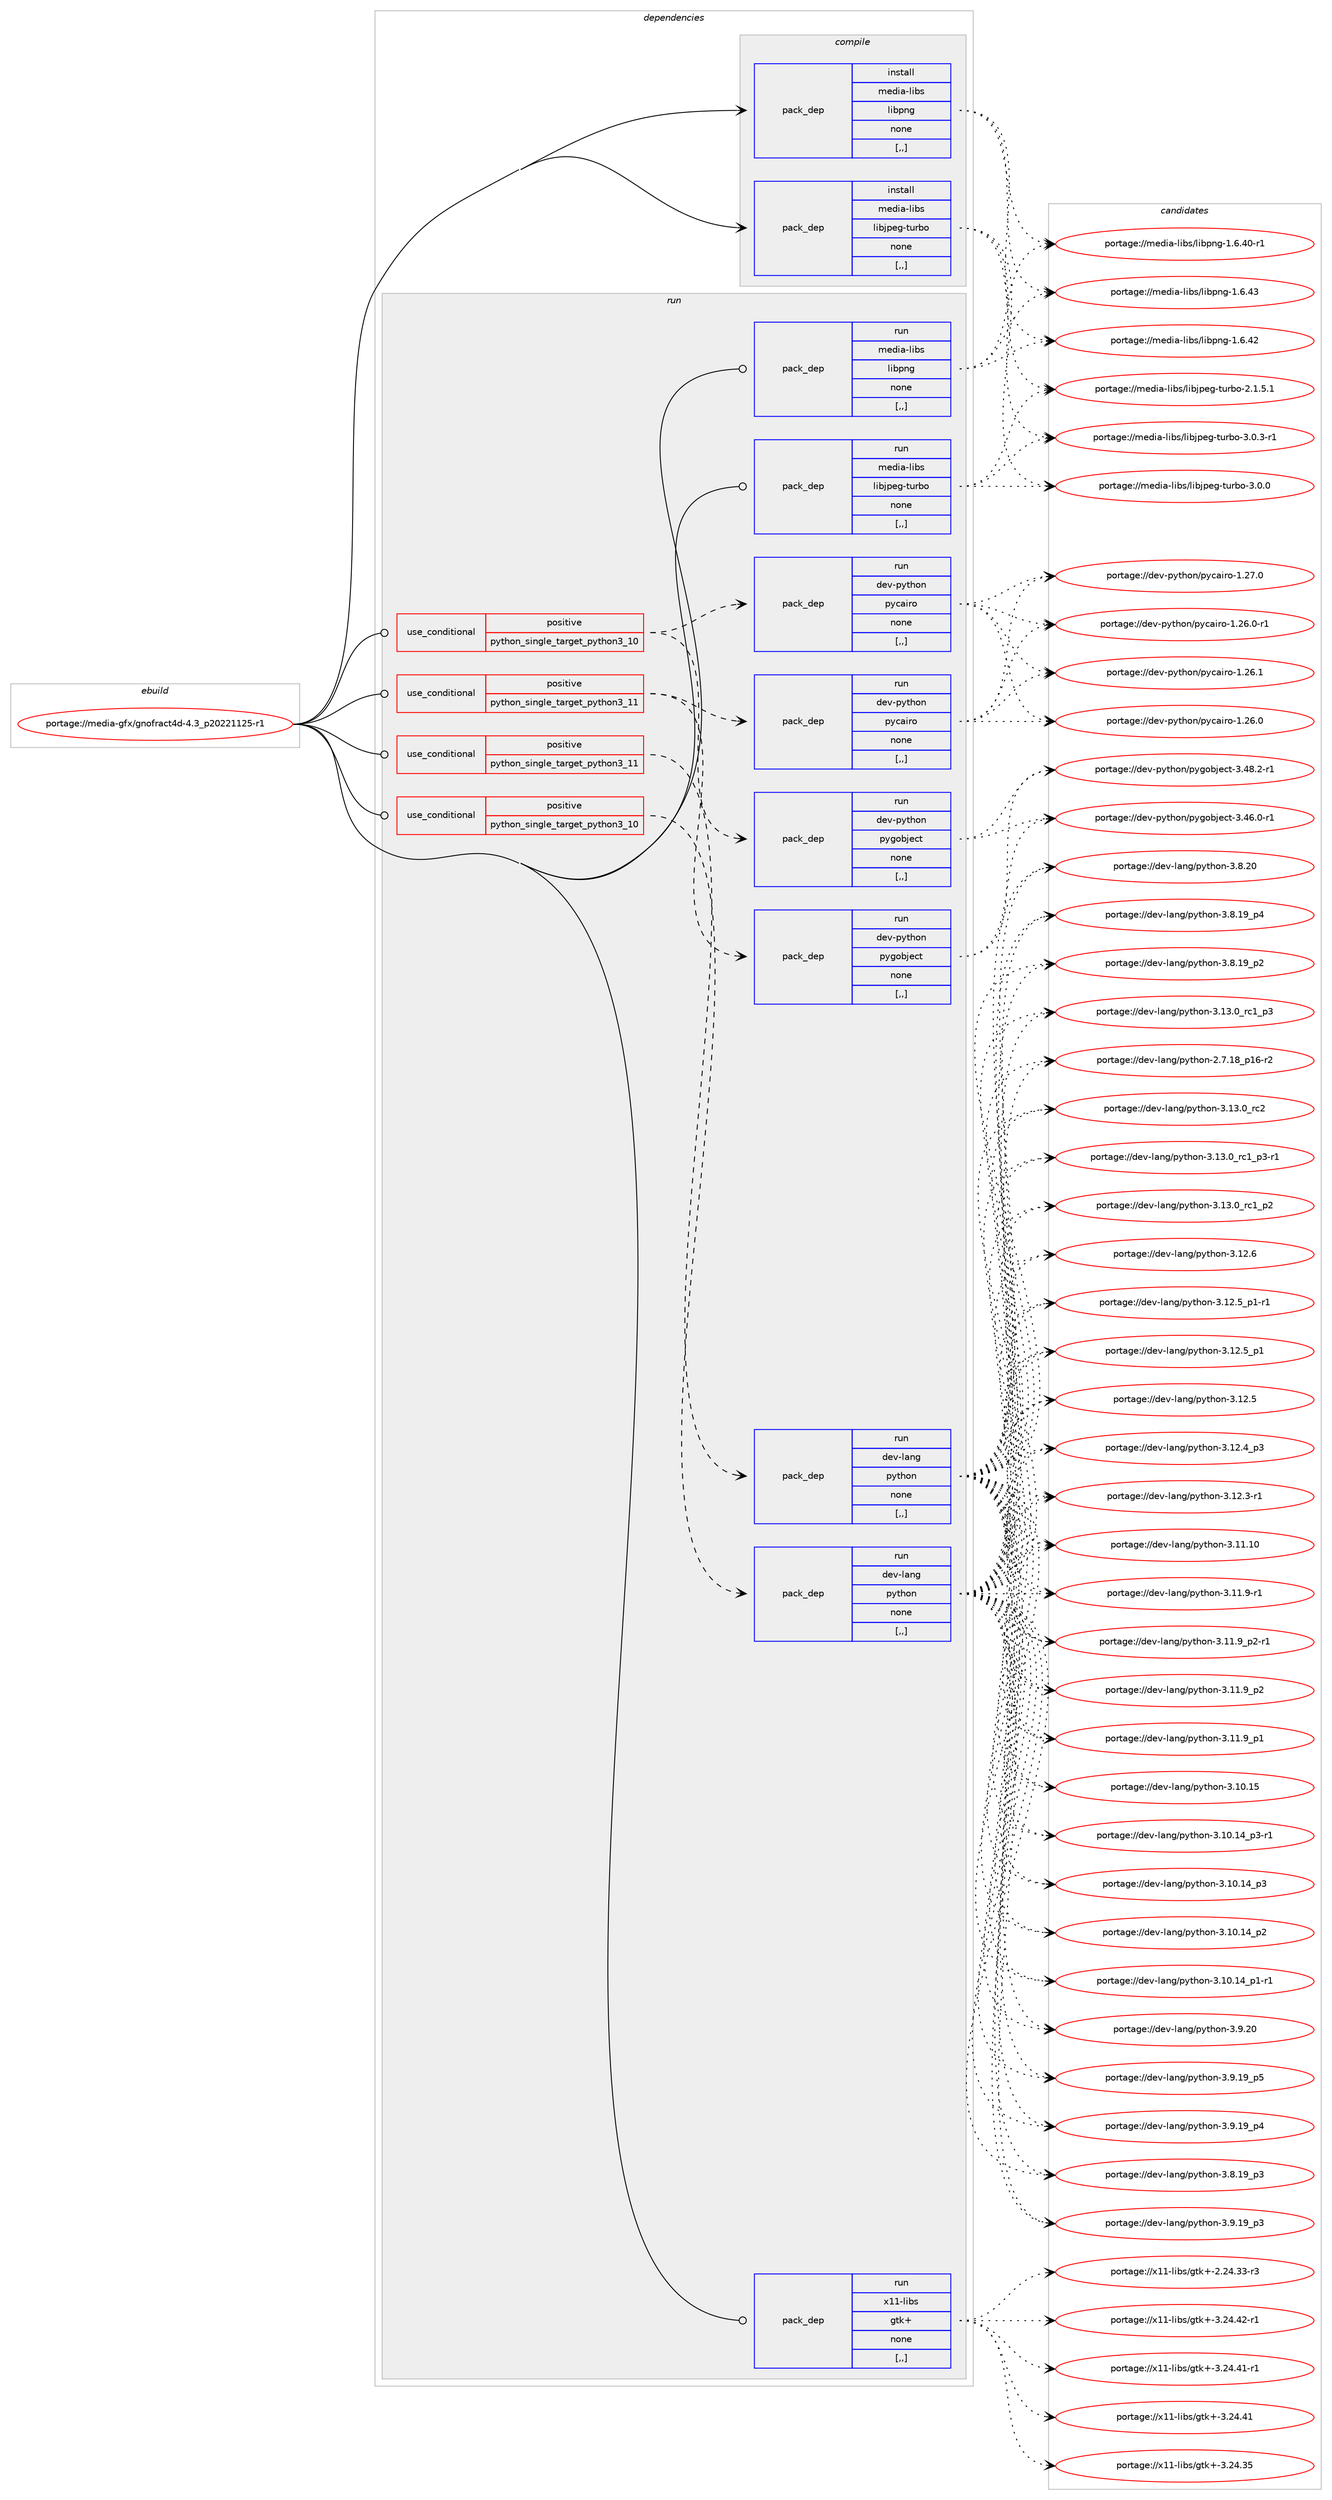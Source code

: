 digraph prolog {

# *************
# Graph options
# *************

newrank=true;
concentrate=true;
compound=true;
graph [rankdir=LR,fontname=Helvetica,fontsize=10,ranksep=1.5];#, ranksep=2.5, nodesep=0.2];
edge  [arrowhead=vee];
node  [fontname=Helvetica,fontsize=10];

# **********
# The ebuild
# **********

subgraph cluster_leftcol {
color=gray;
label=<<i>ebuild</i>>;
id [label="portage://media-gfx/gnofract4d-4.3_p20221125-r1", color=red, width=4, href="../media-gfx/gnofract4d-4.3_p20221125-r1.svg"];
}

# ****************
# The dependencies
# ****************

subgraph cluster_midcol {
color=gray;
label=<<i>dependencies</i>>;
subgraph cluster_compile {
fillcolor="#eeeeee";
style=filled;
label=<<i>compile</i>>;
subgraph pack585539 {
dependency797040 [label=<<TABLE BORDER="0" CELLBORDER="1" CELLSPACING="0" CELLPADDING="4" WIDTH="220"><TR><TD ROWSPAN="6" CELLPADDING="30">pack_dep</TD></TR><TR><TD WIDTH="110">install</TD></TR><TR><TD>media-libs</TD></TR><TR><TD>libjpeg-turbo</TD></TR><TR><TD>none</TD></TR><TR><TD>[,,]</TD></TR></TABLE>>, shape=none, color=blue];
}
id:e -> dependency797040:w [weight=20,style="solid",arrowhead="vee"];
subgraph pack585540 {
dependency797041 [label=<<TABLE BORDER="0" CELLBORDER="1" CELLSPACING="0" CELLPADDING="4" WIDTH="220"><TR><TD ROWSPAN="6" CELLPADDING="30">pack_dep</TD></TR><TR><TD WIDTH="110">install</TD></TR><TR><TD>media-libs</TD></TR><TR><TD>libpng</TD></TR><TR><TD>none</TD></TR><TR><TD>[,,]</TD></TR></TABLE>>, shape=none, color=blue];
}
id:e -> dependency797041:w [weight=20,style="solid",arrowhead="vee"];
}
subgraph cluster_compileandrun {
fillcolor="#eeeeee";
style=filled;
label=<<i>compile and run</i>>;
}
subgraph cluster_run {
fillcolor="#eeeeee";
style=filled;
label=<<i>run</i>>;
subgraph cond205412 {
dependency797042 [label=<<TABLE BORDER="0" CELLBORDER="1" CELLSPACING="0" CELLPADDING="4"><TR><TD ROWSPAN="3" CELLPADDING="10">use_conditional</TD></TR><TR><TD>positive</TD></TR><TR><TD>python_single_target_python3_10</TD></TR></TABLE>>, shape=none, color=red];
subgraph pack585541 {
dependency797043 [label=<<TABLE BORDER="0" CELLBORDER="1" CELLSPACING="0" CELLPADDING="4" WIDTH="220"><TR><TD ROWSPAN="6" CELLPADDING="30">pack_dep</TD></TR><TR><TD WIDTH="110">run</TD></TR><TR><TD>dev-lang</TD></TR><TR><TD>python</TD></TR><TR><TD>none</TD></TR><TR><TD>[,,]</TD></TR></TABLE>>, shape=none, color=blue];
}
dependency797042:e -> dependency797043:w [weight=20,style="dashed",arrowhead="vee"];
}
id:e -> dependency797042:w [weight=20,style="solid",arrowhead="odot"];
subgraph cond205413 {
dependency797044 [label=<<TABLE BORDER="0" CELLBORDER="1" CELLSPACING="0" CELLPADDING="4"><TR><TD ROWSPAN="3" CELLPADDING="10">use_conditional</TD></TR><TR><TD>positive</TD></TR><TR><TD>python_single_target_python3_10</TD></TR></TABLE>>, shape=none, color=red];
subgraph pack585542 {
dependency797045 [label=<<TABLE BORDER="0" CELLBORDER="1" CELLSPACING="0" CELLPADDING="4" WIDTH="220"><TR><TD ROWSPAN="6" CELLPADDING="30">pack_dep</TD></TR><TR><TD WIDTH="110">run</TD></TR><TR><TD>dev-python</TD></TR><TR><TD>pycairo</TD></TR><TR><TD>none</TD></TR><TR><TD>[,,]</TD></TR></TABLE>>, shape=none, color=blue];
}
dependency797044:e -> dependency797045:w [weight=20,style="dashed",arrowhead="vee"];
subgraph pack585543 {
dependency797046 [label=<<TABLE BORDER="0" CELLBORDER="1" CELLSPACING="0" CELLPADDING="4" WIDTH="220"><TR><TD ROWSPAN="6" CELLPADDING="30">pack_dep</TD></TR><TR><TD WIDTH="110">run</TD></TR><TR><TD>dev-python</TD></TR><TR><TD>pygobject</TD></TR><TR><TD>none</TD></TR><TR><TD>[,,]</TD></TR></TABLE>>, shape=none, color=blue];
}
dependency797044:e -> dependency797046:w [weight=20,style="dashed",arrowhead="vee"];
}
id:e -> dependency797044:w [weight=20,style="solid",arrowhead="odot"];
subgraph cond205414 {
dependency797047 [label=<<TABLE BORDER="0" CELLBORDER="1" CELLSPACING="0" CELLPADDING="4"><TR><TD ROWSPAN="3" CELLPADDING="10">use_conditional</TD></TR><TR><TD>positive</TD></TR><TR><TD>python_single_target_python3_11</TD></TR></TABLE>>, shape=none, color=red];
subgraph pack585544 {
dependency797048 [label=<<TABLE BORDER="0" CELLBORDER="1" CELLSPACING="0" CELLPADDING="4" WIDTH="220"><TR><TD ROWSPAN="6" CELLPADDING="30">pack_dep</TD></TR><TR><TD WIDTH="110">run</TD></TR><TR><TD>dev-lang</TD></TR><TR><TD>python</TD></TR><TR><TD>none</TD></TR><TR><TD>[,,]</TD></TR></TABLE>>, shape=none, color=blue];
}
dependency797047:e -> dependency797048:w [weight=20,style="dashed",arrowhead="vee"];
}
id:e -> dependency797047:w [weight=20,style="solid",arrowhead="odot"];
subgraph cond205415 {
dependency797049 [label=<<TABLE BORDER="0" CELLBORDER="1" CELLSPACING="0" CELLPADDING="4"><TR><TD ROWSPAN="3" CELLPADDING="10">use_conditional</TD></TR><TR><TD>positive</TD></TR><TR><TD>python_single_target_python3_11</TD></TR></TABLE>>, shape=none, color=red];
subgraph pack585545 {
dependency797050 [label=<<TABLE BORDER="0" CELLBORDER="1" CELLSPACING="0" CELLPADDING="4" WIDTH="220"><TR><TD ROWSPAN="6" CELLPADDING="30">pack_dep</TD></TR><TR><TD WIDTH="110">run</TD></TR><TR><TD>dev-python</TD></TR><TR><TD>pycairo</TD></TR><TR><TD>none</TD></TR><TR><TD>[,,]</TD></TR></TABLE>>, shape=none, color=blue];
}
dependency797049:e -> dependency797050:w [weight=20,style="dashed",arrowhead="vee"];
subgraph pack585546 {
dependency797051 [label=<<TABLE BORDER="0" CELLBORDER="1" CELLSPACING="0" CELLPADDING="4" WIDTH="220"><TR><TD ROWSPAN="6" CELLPADDING="30">pack_dep</TD></TR><TR><TD WIDTH="110">run</TD></TR><TR><TD>dev-python</TD></TR><TR><TD>pygobject</TD></TR><TR><TD>none</TD></TR><TR><TD>[,,]</TD></TR></TABLE>>, shape=none, color=blue];
}
dependency797049:e -> dependency797051:w [weight=20,style="dashed",arrowhead="vee"];
}
id:e -> dependency797049:w [weight=20,style="solid",arrowhead="odot"];
subgraph pack585547 {
dependency797052 [label=<<TABLE BORDER="0" CELLBORDER="1" CELLSPACING="0" CELLPADDING="4" WIDTH="220"><TR><TD ROWSPAN="6" CELLPADDING="30">pack_dep</TD></TR><TR><TD WIDTH="110">run</TD></TR><TR><TD>media-libs</TD></TR><TR><TD>libjpeg-turbo</TD></TR><TR><TD>none</TD></TR><TR><TD>[,,]</TD></TR></TABLE>>, shape=none, color=blue];
}
id:e -> dependency797052:w [weight=20,style="solid",arrowhead="odot"];
subgraph pack585548 {
dependency797053 [label=<<TABLE BORDER="0" CELLBORDER="1" CELLSPACING="0" CELLPADDING="4" WIDTH="220"><TR><TD ROWSPAN="6" CELLPADDING="30">pack_dep</TD></TR><TR><TD WIDTH="110">run</TD></TR><TR><TD>media-libs</TD></TR><TR><TD>libpng</TD></TR><TR><TD>none</TD></TR><TR><TD>[,,]</TD></TR></TABLE>>, shape=none, color=blue];
}
id:e -> dependency797053:w [weight=20,style="solid",arrowhead="odot"];
subgraph pack585549 {
dependency797054 [label=<<TABLE BORDER="0" CELLBORDER="1" CELLSPACING="0" CELLPADDING="4" WIDTH="220"><TR><TD ROWSPAN="6" CELLPADDING="30">pack_dep</TD></TR><TR><TD WIDTH="110">run</TD></TR><TR><TD>x11-libs</TD></TR><TR><TD>gtk+</TD></TR><TR><TD>none</TD></TR><TR><TD>[,,]</TD></TR></TABLE>>, shape=none, color=blue];
}
id:e -> dependency797054:w [weight=20,style="solid",arrowhead="odot"];
}
}

# **************
# The candidates
# **************

subgraph cluster_choices {
rank=same;
color=gray;
label=<<i>candidates</i>>;

subgraph choice585539 {
color=black;
nodesep=1;
choice109101100105974510810598115471081059810611210110345116117114981114551464846514511449 [label="portage://media-libs/libjpeg-turbo-3.0.3-r1", color=red, width=4,href="../media-libs/libjpeg-turbo-3.0.3-r1.svg"];
choice10910110010597451081059811547108105981061121011034511611711498111455146484648 [label="portage://media-libs/libjpeg-turbo-3.0.0", color=red, width=4,href="../media-libs/libjpeg-turbo-3.0.0.svg"];
choice109101100105974510810598115471081059810611210110345116117114981114550464946534649 [label="portage://media-libs/libjpeg-turbo-2.1.5.1", color=red, width=4,href="../media-libs/libjpeg-turbo-2.1.5.1.svg"];
dependency797040:e -> choice109101100105974510810598115471081059810611210110345116117114981114551464846514511449:w [style=dotted,weight="100"];
dependency797040:e -> choice10910110010597451081059811547108105981061121011034511611711498111455146484648:w [style=dotted,weight="100"];
dependency797040:e -> choice109101100105974510810598115471081059810611210110345116117114981114550464946534649:w [style=dotted,weight="100"];
}
subgraph choice585540 {
color=black;
nodesep=1;
choice109101100105974510810598115471081059811211010345494654465251 [label="portage://media-libs/libpng-1.6.43", color=red, width=4,href="../media-libs/libpng-1.6.43.svg"];
choice109101100105974510810598115471081059811211010345494654465250 [label="portage://media-libs/libpng-1.6.42", color=red, width=4,href="../media-libs/libpng-1.6.42.svg"];
choice1091011001059745108105981154710810598112110103454946544652484511449 [label="portage://media-libs/libpng-1.6.40-r1", color=red, width=4,href="../media-libs/libpng-1.6.40-r1.svg"];
dependency797041:e -> choice109101100105974510810598115471081059811211010345494654465251:w [style=dotted,weight="100"];
dependency797041:e -> choice109101100105974510810598115471081059811211010345494654465250:w [style=dotted,weight="100"];
dependency797041:e -> choice1091011001059745108105981154710810598112110103454946544652484511449:w [style=dotted,weight="100"];
}
subgraph choice585541 {
color=black;
nodesep=1;
choice10010111845108971101034711212111610411111045514649514648951149950 [label="portage://dev-lang/python-3.13.0_rc2", color=red, width=4,href="../dev-lang/python-3.13.0_rc2.svg"];
choice1001011184510897110103471121211161041111104551464951464895114994995112514511449 [label="portage://dev-lang/python-3.13.0_rc1_p3-r1", color=red, width=4,href="../dev-lang/python-3.13.0_rc1_p3-r1.svg"];
choice100101118451089711010347112121116104111110455146495146489511499499511251 [label="portage://dev-lang/python-3.13.0_rc1_p3", color=red, width=4,href="../dev-lang/python-3.13.0_rc1_p3.svg"];
choice100101118451089711010347112121116104111110455146495146489511499499511250 [label="portage://dev-lang/python-3.13.0_rc1_p2", color=red, width=4,href="../dev-lang/python-3.13.0_rc1_p2.svg"];
choice10010111845108971101034711212111610411111045514649504654 [label="portage://dev-lang/python-3.12.6", color=red, width=4,href="../dev-lang/python-3.12.6.svg"];
choice1001011184510897110103471121211161041111104551464950465395112494511449 [label="portage://dev-lang/python-3.12.5_p1-r1", color=red, width=4,href="../dev-lang/python-3.12.5_p1-r1.svg"];
choice100101118451089711010347112121116104111110455146495046539511249 [label="portage://dev-lang/python-3.12.5_p1", color=red, width=4,href="../dev-lang/python-3.12.5_p1.svg"];
choice10010111845108971101034711212111610411111045514649504653 [label="portage://dev-lang/python-3.12.5", color=red, width=4,href="../dev-lang/python-3.12.5.svg"];
choice100101118451089711010347112121116104111110455146495046529511251 [label="portage://dev-lang/python-3.12.4_p3", color=red, width=4,href="../dev-lang/python-3.12.4_p3.svg"];
choice100101118451089711010347112121116104111110455146495046514511449 [label="portage://dev-lang/python-3.12.3-r1", color=red, width=4,href="../dev-lang/python-3.12.3-r1.svg"];
choice1001011184510897110103471121211161041111104551464949464948 [label="portage://dev-lang/python-3.11.10", color=red, width=4,href="../dev-lang/python-3.11.10.svg"];
choice1001011184510897110103471121211161041111104551464949465795112504511449 [label="portage://dev-lang/python-3.11.9_p2-r1", color=red, width=4,href="../dev-lang/python-3.11.9_p2-r1.svg"];
choice100101118451089711010347112121116104111110455146494946579511250 [label="portage://dev-lang/python-3.11.9_p2", color=red, width=4,href="../dev-lang/python-3.11.9_p2.svg"];
choice100101118451089711010347112121116104111110455146494946579511249 [label="portage://dev-lang/python-3.11.9_p1", color=red, width=4,href="../dev-lang/python-3.11.9_p1.svg"];
choice100101118451089711010347112121116104111110455146494946574511449 [label="portage://dev-lang/python-3.11.9-r1", color=red, width=4,href="../dev-lang/python-3.11.9-r1.svg"];
choice1001011184510897110103471121211161041111104551464948464953 [label="portage://dev-lang/python-3.10.15", color=red, width=4,href="../dev-lang/python-3.10.15.svg"];
choice100101118451089711010347112121116104111110455146494846495295112514511449 [label="portage://dev-lang/python-3.10.14_p3-r1", color=red, width=4,href="../dev-lang/python-3.10.14_p3-r1.svg"];
choice10010111845108971101034711212111610411111045514649484649529511251 [label="portage://dev-lang/python-3.10.14_p3", color=red, width=4,href="../dev-lang/python-3.10.14_p3.svg"];
choice10010111845108971101034711212111610411111045514649484649529511250 [label="portage://dev-lang/python-3.10.14_p2", color=red, width=4,href="../dev-lang/python-3.10.14_p2.svg"];
choice100101118451089711010347112121116104111110455146494846495295112494511449 [label="portage://dev-lang/python-3.10.14_p1-r1", color=red, width=4,href="../dev-lang/python-3.10.14_p1-r1.svg"];
choice10010111845108971101034711212111610411111045514657465048 [label="portage://dev-lang/python-3.9.20", color=red, width=4,href="../dev-lang/python-3.9.20.svg"];
choice100101118451089711010347112121116104111110455146574649579511253 [label="portage://dev-lang/python-3.9.19_p5", color=red, width=4,href="../dev-lang/python-3.9.19_p5.svg"];
choice100101118451089711010347112121116104111110455146574649579511252 [label="portage://dev-lang/python-3.9.19_p4", color=red, width=4,href="../dev-lang/python-3.9.19_p4.svg"];
choice100101118451089711010347112121116104111110455146574649579511251 [label="portage://dev-lang/python-3.9.19_p3", color=red, width=4,href="../dev-lang/python-3.9.19_p3.svg"];
choice10010111845108971101034711212111610411111045514656465048 [label="portage://dev-lang/python-3.8.20", color=red, width=4,href="../dev-lang/python-3.8.20.svg"];
choice100101118451089711010347112121116104111110455146564649579511252 [label="portage://dev-lang/python-3.8.19_p4", color=red, width=4,href="../dev-lang/python-3.8.19_p4.svg"];
choice100101118451089711010347112121116104111110455146564649579511251 [label="portage://dev-lang/python-3.8.19_p3", color=red, width=4,href="../dev-lang/python-3.8.19_p3.svg"];
choice100101118451089711010347112121116104111110455146564649579511250 [label="portage://dev-lang/python-3.8.19_p2", color=red, width=4,href="../dev-lang/python-3.8.19_p2.svg"];
choice100101118451089711010347112121116104111110455046554649569511249544511450 [label="portage://dev-lang/python-2.7.18_p16-r2", color=red, width=4,href="../dev-lang/python-2.7.18_p16-r2.svg"];
dependency797043:e -> choice10010111845108971101034711212111610411111045514649514648951149950:w [style=dotted,weight="100"];
dependency797043:e -> choice1001011184510897110103471121211161041111104551464951464895114994995112514511449:w [style=dotted,weight="100"];
dependency797043:e -> choice100101118451089711010347112121116104111110455146495146489511499499511251:w [style=dotted,weight="100"];
dependency797043:e -> choice100101118451089711010347112121116104111110455146495146489511499499511250:w [style=dotted,weight="100"];
dependency797043:e -> choice10010111845108971101034711212111610411111045514649504654:w [style=dotted,weight="100"];
dependency797043:e -> choice1001011184510897110103471121211161041111104551464950465395112494511449:w [style=dotted,weight="100"];
dependency797043:e -> choice100101118451089711010347112121116104111110455146495046539511249:w [style=dotted,weight="100"];
dependency797043:e -> choice10010111845108971101034711212111610411111045514649504653:w [style=dotted,weight="100"];
dependency797043:e -> choice100101118451089711010347112121116104111110455146495046529511251:w [style=dotted,weight="100"];
dependency797043:e -> choice100101118451089711010347112121116104111110455146495046514511449:w [style=dotted,weight="100"];
dependency797043:e -> choice1001011184510897110103471121211161041111104551464949464948:w [style=dotted,weight="100"];
dependency797043:e -> choice1001011184510897110103471121211161041111104551464949465795112504511449:w [style=dotted,weight="100"];
dependency797043:e -> choice100101118451089711010347112121116104111110455146494946579511250:w [style=dotted,weight="100"];
dependency797043:e -> choice100101118451089711010347112121116104111110455146494946579511249:w [style=dotted,weight="100"];
dependency797043:e -> choice100101118451089711010347112121116104111110455146494946574511449:w [style=dotted,weight="100"];
dependency797043:e -> choice1001011184510897110103471121211161041111104551464948464953:w [style=dotted,weight="100"];
dependency797043:e -> choice100101118451089711010347112121116104111110455146494846495295112514511449:w [style=dotted,weight="100"];
dependency797043:e -> choice10010111845108971101034711212111610411111045514649484649529511251:w [style=dotted,weight="100"];
dependency797043:e -> choice10010111845108971101034711212111610411111045514649484649529511250:w [style=dotted,weight="100"];
dependency797043:e -> choice100101118451089711010347112121116104111110455146494846495295112494511449:w [style=dotted,weight="100"];
dependency797043:e -> choice10010111845108971101034711212111610411111045514657465048:w [style=dotted,weight="100"];
dependency797043:e -> choice100101118451089711010347112121116104111110455146574649579511253:w [style=dotted,weight="100"];
dependency797043:e -> choice100101118451089711010347112121116104111110455146574649579511252:w [style=dotted,weight="100"];
dependency797043:e -> choice100101118451089711010347112121116104111110455146574649579511251:w [style=dotted,weight="100"];
dependency797043:e -> choice10010111845108971101034711212111610411111045514656465048:w [style=dotted,weight="100"];
dependency797043:e -> choice100101118451089711010347112121116104111110455146564649579511252:w [style=dotted,weight="100"];
dependency797043:e -> choice100101118451089711010347112121116104111110455146564649579511251:w [style=dotted,weight="100"];
dependency797043:e -> choice100101118451089711010347112121116104111110455146564649579511250:w [style=dotted,weight="100"];
dependency797043:e -> choice100101118451089711010347112121116104111110455046554649569511249544511450:w [style=dotted,weight="100"];
}
subgraph choice585542 {
color=black;
nodesep=1;
choice1001011184511212111610411111047112121999710511411145494650554648 [label="portage://dev-python/pycairo-1.27.0", color=red, width=4,href="../dev-python/pycairo-1.27.0.svg"];
choice1001011184511212111610411111047112121999710511411145494650544649 [label="portage://dev-python/pycairo-1.26.1", color=red, width=4,href="../dev-python/pycairo-1.26.1.svg"];
choice10010111845112121116104111110471121219997105114111454946505446484511449 [label="portage://dev-python/pycairo-1.26.0-r1", color=red, width=4,href="../dev-python/pycairo-1.26.0-r1.svg"];
choice1001011184511212111610411111047112121999710511411145494650544648 [label="portage://dev-python/pycairo-1.26.0", color=red, width=4,href="../dev-python/pycairo-1.26.0.svg"];
dependency797045:e -> choice1001011184511212111610411111047112121999710511411145494650554648:w [style=dotted,weight="100"];
dependency797045:e -> choice1001011184511212111610411111047112121999710511411145494650544649:w [style=dotted,weight="100"];
dependency797045:e -> choice10010111845112121116104111110471121219997105114111454946505446484511449:w [style=dotted,weight="100"];
dependency797045:e -> choice1001011184511212111610411111047112121999710511411145494650544648:w [style=dotted,weight="100"];
}
subgraph choice585543 {
color=black;
nodesep=1;
choice10010111845112121116104111110471121211031119810610199116455146525646504511449 [label="portage://dev-python/pygobject-3.48.2-r1", color=red, width=4,href="../dev-python/pygobject-3.48.2-r1.svg"];
choice10010111845112121116104111110471121211031119810610199116455146525446484511449 [label="portage://dev-python/pygobject-3.46.0-r1", color=red, width=4,href="../dev-python/pygobject-3.46.0-r1.svg"];
dependency797046:e -> choice10010111845112121116104111110471121211031119810610199116455146525646504511449:w [style=dotted,weight="100"];
dependency797046:e -> choice10010111845112121116104111110471121211031119810610199116455146525446484511449:w [style=dotted,weight="100"];
}
subgraph choice585544 {
color=black;
nodesep=1;
choice10010111845108971101034711212111610411111045514649514648951149950 [label="portage://dev-lang/python-3.13.0_rc2", color=red, width=4,href="../dev-lang/python-3.13.0_rc2.svg"];
choice1001011184510897110103471121211161041111104551464951464895114994995112514511449 [label="portage://dev-lang/python-3.13.0_rc1_p3-r1", color=red, width=4,href="../dev-lang/python-3.13.0_rc1_p3-r1.svg"];
choice100101118451089711010347112121116104111110455146495146489511499499511251 [label="portage://dev-lang/python-3.13.0_rc1_p3", color=red, width=4,href="../dev-lang/python-3.13.0_rc1_p3.svg"];
choice100101118451089711010347112121116104111110455146495146489511499499511250 [label="portage://dev-lang/python-3.13.0_rc1_p2", color=red, width=4,href="../dev-lang/python-3.13.0_rc1_p2.svg"];
choice10010111845108971101034711212111610411111045514649504654 [label="portage://dev-lang/python-3.12.6", color=red, width=4,href="../dev-lang/python-3.12.6.svg"];
choice1001011184510897110103471121211161041111104551464950465395112494511449 [label="portage://dev-lang/python-3.12.5_p1-r1", color=red, width=4,href="../dev-lang/python-3.12.5_p1-r1.svg"];
choice100101118451089711010347112121116104111110455146495046539511249 [label="portage://dev-lang/python-3.12.5_p1", color=red, width=4,href="../dev-lang/python-3.12.5_p1.svg"];
choice10010111845108971101034711212111610411111045514649504653 [label="portage://dev-lang/python-3.12.5", color=red, width=4,href="../dev-lang/python-3.12.5.svg"];
choice100101118451089711010347112121116104111110455146495046529511251 [label="portage://dev-lang/python-3.12.4_p3", color=red, width=4,href="../dev-lang/python-3.12.4_p3.svg"];
choice100101118451089711010347112121116104111110455146495046514511449 [label="portage://dev-lang/python-3.12.3-r1", color=red, width=4,href="../dev-lang/python-3.12.3-r1.svg"];
choice1001011184510897110103471121211161041111104551464949464948 [label="portage://dev-lang/python-3.11.10", color=red, width=4,href="../dev-lang/python-3.11.10.svg"];
choice1001011184510897110103471121211161041111104551464949465795112504511449 [label="portage://dev-lang/python-3.11.9_p2-r1", color=red, width=4,href="../dev-lang/python-3.11.9_p2-r1.svg"];
choice100101118451089711010347112121116104111110455146494946579511250 [label="portage://dev-lang/python-3.11.9_p2", color=red, width=4,href="../dev-lang/python-3.11.9_p2.svg"];
choice100101118451089711010347112121116104111110455146494946579511249 [label="portage://dev-lang/python-3.11.9_p1", color=red, width=4,href="../dev-lang/python-3.11.9_p1.svg"];
choice100101118451089711010347112121116104111110455146494946574511449 [label="portage://dev-lang/python-3.11.9-r1", color=red, width=4,href="../dev-lang/python-3.11.9-r1.svg"];
choice1001011184510897110103471121211161041111104551464948464953 [label="portage://dev-lang/python-3.10.15", color=red, width=4,href="../dev-lang/python-3.10.15.svg"];
choice100101118451089711010347112121116104111110455146494846495295112514511449 [label="portage://dev-lang/python-3.10.14_p3-r1", color=red, width=4,href="../dev-lang/python-3.10.14_p3-r1.svg"];
choice10010111845108971101034711212111610411111045514649484649529511251 [label="portage://dev-lang/python-3.10.14_p3", color=red, width=4,href="../dev-lang/python-3.10.14_p3.svg"];
choice10010111845108971101034711212111610411111045514649484649529511250 [label="portage://dev-lang/python-3.10.14_p2", color=red, width=4,href="../dev-lang/python-3.10.14_p2.svg"];
choice100101118451089711010347112121116104111110455146494846495295112494511449 [label="portage://dev-lang/python-3.10.14_p1-r1", color=red, width=4,href="../dev-lang/python-3.10.14_p1-r1.svg"];
choice10010111845108971101034711212111610411111045514657465048 [label="portage://dev-lang/python-3.9.20", color=red, width=4,href="../dev-lang/python-3.9.20.svg"];
choice100101118451089711010347112121116104111110455146574649579511253 [label="portage://dev-lang/python-3.9.19_p5", color=red, width=4,href="../dev-lang/python-3.9.19_p5.svg"];
choice100101118451089711010347112121116104111110455146574649579511252 [label="portage://dev-lang/python-3.9.19_p4", color=red, width=4,href="../dev-lang/python-3.9.19_p4.svg"];
choice100101118451089711010347112121116104111110455146574649579511251 [label="portage://dev-lang/python-3.9.19_p3", color=red, width=4,href="../dev-lang/python-3.9.19_p3.svg"];
choice10010111845108971101034711212111610411111045514656465048 [label="portage://dev-lang/python-3.8.20", color=red, width=4,href="../dev-lang/python-3.8.20.svg"];
choice100101118451089711010347112121116104111110455146564649579511252 [label="portage://dev-lang/python-3.8.19_p4", color=red, width=4,href="../dev-lang/python-3.8.19_p4.svg"];
choice100101118451089711010347112121116104111110455146564649579511251 [label="portage://dev-lang/python-3.8.19_p3", color=red, width=4,href="../dev-lang/python-3.8.19_p3.svg"];
choice100101118451089711010347112121116104111110455146564649579511250 [label="portage://dev-lang/python-3.8.19_p2", color=red, width=4,href="../dev-lang/python-3.8.19_p2.svg"];
choice100101118451089711010347112121116104111110455046554649569511249544511450 [label="portage://dev-lang/python-2.7.18_p16-r2", color=red, width=4,href="../dev-lang/python-2.7.18_p16-r2.svg"];
dependency797048:e -> choice10010111845108971101034711212111610411111045514649514648951149950:w [style=dotted,weight="100"];
dependency797048:e -> choice1001011184510897110103471121211161041111104551464951464895114994995112514511449:w [style=dotted,weight="100"];
dependency797048:e -> choice100101118451089711010347112121116104111110455146495146489511499499511251:w [style=dotted,weight="100"];
dependency797048:e -> choice100101118451089711010347112121116104111110455146495146489511499499511250:w [style=dotted,weight="100"];
dependency797048:e -> choice10010111845108971101034711212111610411111045514649504654:w [style=dotted,weight="100"];
dependency797048:e -> choice1001011184510897110103471121211161041111104551464950465395112494511449:w [style=dotted,weight="100"];
dependency797048:e -> choice100101118451089711010347112121116104111110455146495046539511249:w [style=dotted,weight="100"];
dependency797048:e -> choice10010111845108971101034711212111610411111045514649504653:w [style=dotted,weight="100"];
dependency797048:e -> choice100101118451089711010347112121116104111110455146495046529511251:w [style=dotted,weight="100"];
dependency797048:e -> choice100101118451089711010347112121116104111110455146495046514511449:w [style=dotted,weight="100"];
dependency797048:e -> choice1001011184510897110103471121211161041111104551464949464948:w [style=dotted,weight="100"];
dependency797048:e -> choice1001011184510897110103471121211161041111104551464949465795112504511449:w [style=dotted,weight="100"];
dependency797048:e -> choice100101118451089711010347112121116104111110455146494946579511250:w [style=dotted,weight="100"];
dependency797048:e -> choice100101118451089711010347112121116104111110455146494946579511249:w [style=dotted,weight="100"];
dependency797048:e -> choice100101118451089711010347112121116104111110455146494946574511449:w [style=dotted,weight="100"];
dependency797048:e -> choice1001011184510897110103471121211161041111104551464948464953:w [style=dotted,weight="100"];
dependency797048:e -> choice100101118451089711010347112121116104111110455146494846495295112514511449:w [style=dotted,weight="100"];
dependency797048:e -> choice10010111845108971101034711212111610411111045514649484649529511251:w [style=dotted,weight="100"];
dependency797048:e -> choice10010111845108971101034711212111610411111045514649484649529511250:w [style=dotted,weight="100"];
dependency797048:e -> choice100101118451089711010347112121116104111110455146494846495295112494511449:w [style=dotted,weight="100"];
dependency797048:e -> choice10010111845108971101034711212111610411111045514657465048:w [style=dotted,weight="100"];
dependency797048:e -> choice100101118451089711010347112121116104111110455146574649579511253:w [style=dotted,weight="100"];
dependency797048:e -> choice100101118451089711010347112121116104111110455146574649579511252:w [style=dotted,weight="100"];
dependency797048:e -> choice100101118451089711010347112121116104111110455146574649579511251:w [style=dotted,weight="100"];
dependency797048:e -> choice10010111845108971101034711212111610411111045514656465048:w [style=dotted,weight="100"];
dependency797048:e -> choice100101118451089711010347112121116104111110455146564649579511252:w [style=dotted,weight="100"];
dependency797048:e -> choice100101118451089711010347112121116104111110455146564649579511251:w [style=dotted,weight="100"];
dependency797048:e -> choice100101118451089711010347112121116104111110455146564649579511250:w [style=dotted,weight="100"];
dependency797048:e -> choice100101118451089711010347112121116104111110455046554649569511249544511450:w [style=dotted,weight="100"];
}
subgraph choice585545 {
color=black;
nodesep=1;
choice1001011184511212111610411111047112121999710511411145494650554648 [label="portage://dev-python/pycairo-1.27.0", color=red, width=4,href="../dev-python/pycairo-1.27.0.svg"];
choice1001011184511212111610411111047112121999710511411145494650544649 [label="portage://dev-python/pycairo-1.26.1", color=red, width=4,href="../dev-python/pycairo-1.26.1.svg"];
choice10010111845112121116104111110471121219997105114111454946505446484511449 [label="portage://dev-python/pycairo-1.26.0-r1", color=red, width=4,href="../dev-python/pycairo-1.26.0-r1.svg"];
choice1001011184511212111610411111047112121999710511411145494650544648 [label="portage://dev-python/pycairo-1.26.0", color=red, width=4,href="../dev-python/pycairo-1.26.0.svg"];
dependency797050:e -> choice1001011184511212111610411111047112121999710511411145494650554648:w [style=dotted,weight="100"];
dependency797050:e -> choice1001011184511212111610411111047112121999710511411145494650544649:w [style=dotted,weight="100"];
dependency797050:e -> choice10010111845112121116104111110471121219997105114111454946505446484511449:w [style=dotted,weight="100"];
dependency797050:e -> choice1001011184511212111610411111047112121999710511411145494650544648:w [style=dotted,weight="100"];
}
subgraph choice585546 {
color=black;
nodesep=1;
choice10010111845112121116104111110471121211031119810610199116455146525646504511449 [label="portage://dev-python/pygobject-3.48.2-r1", color=red, width=4,href="../dev-python/pygobject-3.48.2-r1.svg"];
choice10010111845112121116104111110471121211031119810610199116455146525446484511449 [label="portage://dev-python/pygobject-3.46.0-r1", color=red, width=4,href="../dev-python/pygobject-3.46.0-r1.svg"];
dependency797051:e -> choice10010111845112121116104111110471121211031119810610199116455146525646504511449:w [style=dotted,weight="100"];
dependency797051:e -> choice10010111845112121116104111110471121211031119810610199116455146525446484511449:w [style=dotted,weight="100"];
}
subgraph choice585547 {
color=black;
nodesep=1;
choice109101100105974510810598115471081059810611210110345116117114981114551464846514511449 [label="portage://media-libs/libjpeg-turbo-3.0.3-r1", color=red, width=4,href="../media-libs/libjpeg-turbo-3.0.3-r1.svg"];
choice10910110010597451081059811547108105981061121011034511611711498111455146484648 [label="portage://media-libs/libjpeg-turbo-3.0.0", color=red, width=4,href="../media-libs/libjpeg-turbo-3.0.0.svg"];
choice109101100105974510810598115471081059810611210110345116117114981114550464946534649 [label="portage://media-libs/libjpeg-turbo-2.1.5.1", color=red, width=4,href="../media-libs/libjpeg-turbo-2.1.5.1.svg"];
dependency797052:e -> choice109101100105974510810598115471081059810611210110345116117114981114551464846514511449:w [style=dotted,weight="100"];
dependency797052:e -> choice10910110010597451081059811547108105981061121011034511611711498111455146484648:w [style=dotted,weight="100"];
dependency797052:e -> choice109101100105974510810598115471081059810611210110345116117114981114550464946534649:w [style=dotted,weight="100"];
}
subgraph choice585548 {
color=black;
nodesep=1;
choice109101100105974510810598115471081059811211010345494654465251 [label="portage://media-libs/libpng-1.6.43", color=red, width=4,href="../media-libs/libpng-1.6.43.svg"];
choice109101100105974510810598115471081059811211010345494654465250 [label="portage://media-libs/libpng-1.6.42", color=red, width=4,href="../media-libs/libpng-1.6.42.svg"];
choice1091011001059745108105981154710810598112110103454946544652484511449 [label="portage://media-libs/libpng-1.6.40-r1", color=red, width=4,href="../media-libs/libpng-1.6.40-r1.svg"];
dependency797053:e -> choice109101100105974510810598115471081059811211010345494654465251:w [style=dotted,weight="100"];
dependency797053:e -> choice109101100105974510810598115471081059811211010345494654465250:w [style=dotted,weight="100"];
dependency797053:e -> choice1091011001059745108105981154710810598112110103454946544652484511449:w [style=dotted,weight="100"];
}
subgraph choice585549 {
color=black;
nodesep=1;
choice12049494510810598115471031161074345514650524652504511449 [label="portage://x11-libs/gtk+-3.24.42-r1", color=red, width=4,href="../x11-libs/gtk+-3.24.42-r1.svg"];
choice12049494510810598115471031161074345514650524652494511449 [label="portage://x11-libs/gtk+-3.24.41-r1", color=red, width=4,href="../x11-libs/gtk+-3.24.41-r1.svg"];
choice1204949451081059811547103116107434551465052465249 [label="portage://x11-libs/gtk+-3.24.41", color=red, width=4,href="../x11-libs/gtk+-3.24.41.svg"];
choice1204949451081059811547103116107434551465052465153 [label="portage://x11-libs/gtk+-3.24.35", color=red, width=4,href="../x11-libs/gtk+-3.24.35.svg"];
choice12049494510810598115471031161074345504650524651514511451 [label="portage://x11-libs/gtk+-2.24.33-r3", color=red, width=4,href="../x11-libs/gtk+-2.24.33-r3.svg"];
dependency797054:e -> choice12049494510810598115471031161074345514650524652504511449:w [style=dotted,weight="100"];
dependency797054:e -> choice12049494510810598115471031161074345514650524652494511449:w [style=dotted,weight="100"];
dependency797054:e -> choice1204949451081059811547103116107434551465052465249:w [style=dotted,weight="100"];
dependency797054:e -> choice1204949451081059811547103116107434551465052465153:w [style=dotted,weight="100"];
dependency797054:e -> choice12049494510810598115471031161074345504650524651514511451:w [style=dotted,weight="100"];
}
}

}
